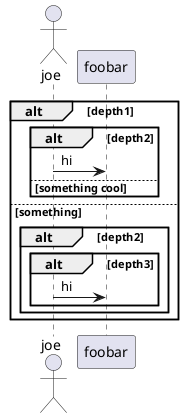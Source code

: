 ' vim: noexpandtab

@startuml
actor joe
participant foobar

	alt depth1
		alt depth2
			joe->foobar: hi
		else something cool
		end
	else something
		alt depth2
			alt depth3
				joe->foobar: hi
			end
		end
	end
@enduml

